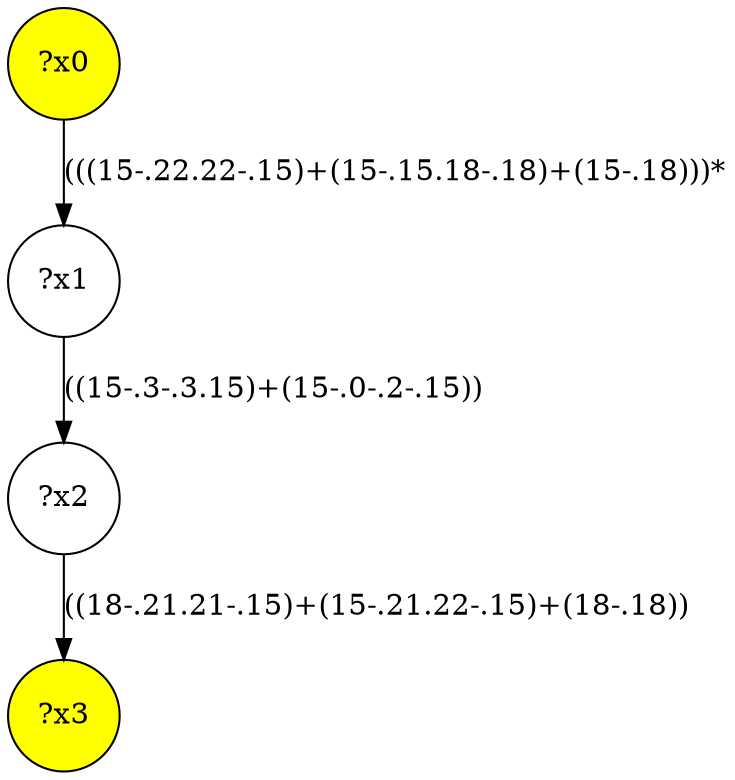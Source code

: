 digraph g {
	x0 [fillcolor="yellow", style="filled," shape=circle, label="?x0"];
	x3 [fillcolor="yellow", style="filled," shape=circle, label="?x3"];
	x1 [shape=circle, label="?x1"];
	x0 -> x1 [label="(((15-.22.22-.15)+(15-.15.18-.18)+(15-.18)))*"];
	x2 [shape=circle, label="?x2"];
	x1 -> x2 [label="((15-.3-.3.15)+(15-.0-.2-.15))"];
	x2 -> x3 [label="((18-.21.21-.15)+(15-.21.22-.15)+(18-.18))"];
}

